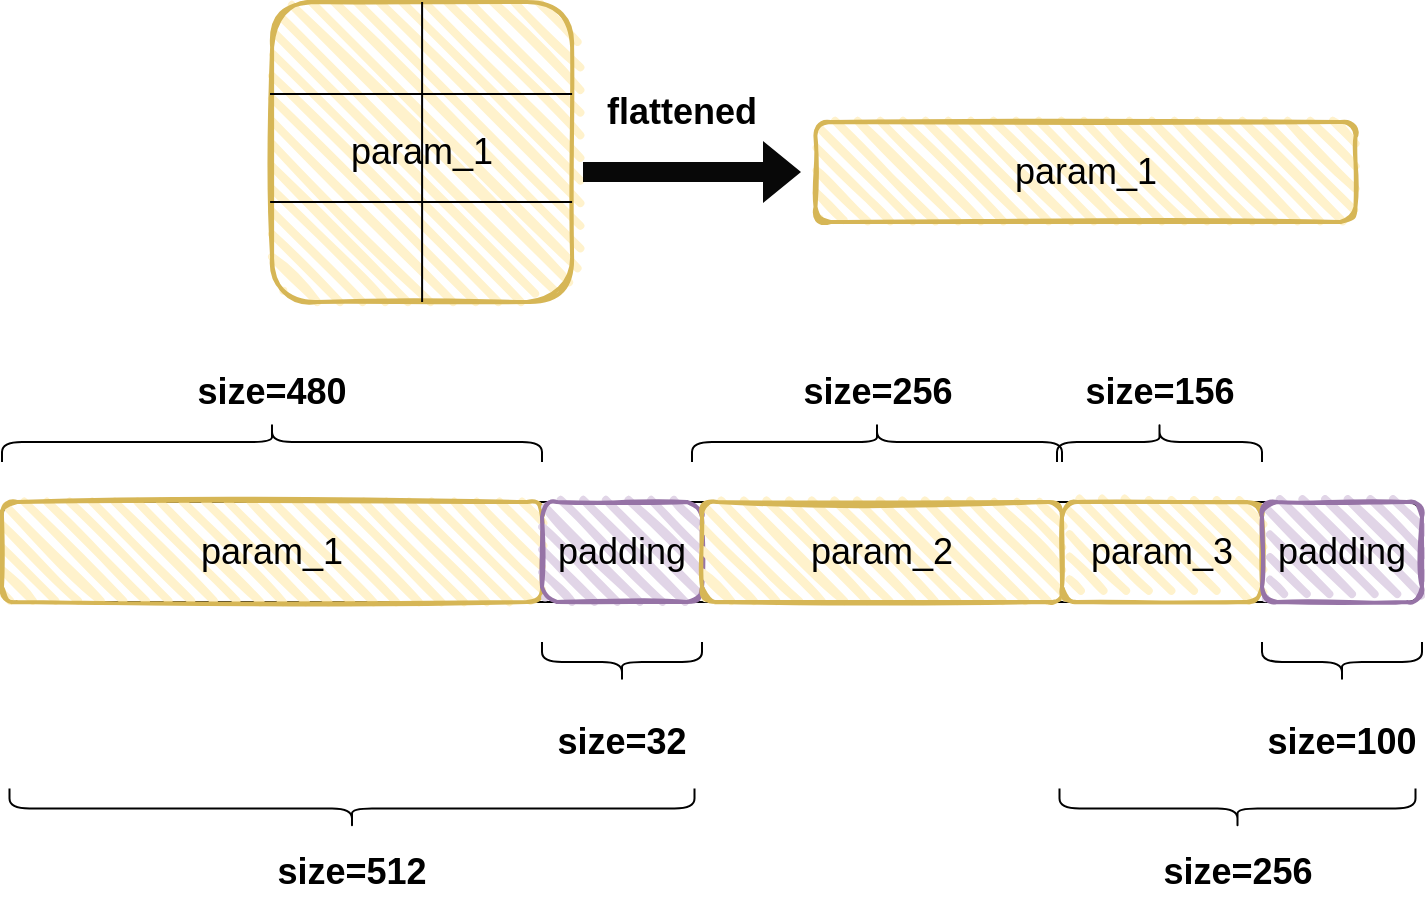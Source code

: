 <mxfile version="28.2.7">
  <diagram name="第 1 页" id="bellSP-NZAF3xLZcuKNK">
    <mxGraphModel dx="1418" dy="794" grid="1" gridSize="10" guides="1" tooltips="1" connect="1" arrows="1" fold="1" page="1" pageScale="1" pageWidth="827" pageHeight="1169" math="0" shadow="0">
      <root>
        <mxCell id="0" />
        <mxCell id="1" parent="0" />
        <mxCell id="ZnsVAsq8M4SEHds0zJie-1" value="" style="rounded=1;whiteSpace=wrap;html=1;" parent="1" vertex="1">
          <mxGeometry x="200" y="300" width="710" height="50" as="geometry" />
        </mxCell>
        <mxCell id="ZnsVAsq8M4SEHds0zJie-2" value="&lt;font style=&quot;font-size: 18px;&quot;&gt;param_1&lt;/font&gt;" style="rounded=1;whiteSpace=wrap;html=1;strokeWidth=2;fillWeight=4;hachureGap=8;hachureAngle=45;fillColor=#fff2cc;sketch=1;strokeColor=#d6b656;" parent="1" vertex="1">
          <mxGeometry x="200" y="300" width="270" height="50" as="geometry" />
        </mxCell>
        <mxCell id="ZnsVAsq8M4SEHds0zJie-3" value="&lt;font style=&quot;font-size: 18px;&quot;&gt;padding&lt;/font&gt;" style="rounded=1;whiteSpace=wrap;html=1;strokeWidth=2;fillWeight=4;hachureGap=8;hachureAngle=45;fillColor=#e1d5e7;sketch=1;strokeColor=#9673a6;" parent="1" vertex="1">
          <mxGeometry x="470" y="300" width="80" height="50" as="geometry" />
        </mxCell>
        <mxCell id="ZnsVAsq8M4SEHds0zJie-4" value="&lt;font style=&quot;font-size: 18px;&quot;&gt;param_2&lt;/font&gt;" style="rounded=1;whiteSpace=wrap;html=1;strokeWidth=2;fillWeight=4;hachureGap=8;hachureAngle=45;fillColor=#fff2cc;sketch=1;strokeColor=#d6b656;" parent="1" vertex="1">
          <mxGeometry x="550" y="300" width="180" height="50" as="geometry" />
        </mxCell>
        <mxCell id="ZnsVAsq8M4SEHds0zJie-6" value="&lt;font style=&quot;font-size: 18px;&quot;&gt;param_3&lt;/font&gt;" style="rounded=1;whiteSpace=wrap;html=1;strokeWidth=2;fillWeight=4;hachureGap=8;hachureAngle=45;fillColor=#fff2cc;sketch=1;strokeColor=#d6b656;" parent="1" vertex="1">
          <mxGeometry x="730" y="300" width="100" height="50" as="geometry" />
        </mxCell>
        <mxCell id="ZnsVAsq8M4SEHds0zJie-7" value="&lt;font style=&quot;font-size: 18px;&quot;&gt;padding&lt;/font&gt;" style="rounded=1;whiteSpace=wrap;html=1;strokeWidth=2;fillWeight=4;hachureGap=8;hachureAngle=45;fillColor=#e1d5e7;sketch=1;strokeColor=#9673a6;" parent="1" vertex="1">
          <mxGeometry x="830" y="300" width="80" height="50" as="geometry" />
        </mxCell>
        <mxCell id="ZnsVAsq8M4SEHds0zJie-8" value="" style="shape=curlyBracket;whiteSpace=wrap;html=1;rounded=1;labelPosition=left;verticalLabelPosition=middle;align=right;verticalAlign=middle;rotation=90;" parent="1" vertex="1">
          <mxGeometry x="325" y="135" width="20" height="270" as="geometry" />
        </mxCell>
        <mxCell id="ZnsVAsq8M4SEHds0zJie-9" value="" style="shape=curlyBracket;whiteSpace=wrap;html=1;rounded=1;labelPosition=left;verticalLabelPosition=middle;align=right;verticalAlign=middle;rotation=-90;" parent="1" vertex="1">
          <mxGeometry x="500" y="340" width="20" height="80" as="geometry" />
        </mxCell>
        <mxCell id="ZnsVAsq8M4SEHds0zJie-10" value="&lt;font style=&quot;font-size: 18px;&quot;&gt;&lt;b&gt;size=480&lt;/b&gt;&lt;/font&gt;" style="text;html=1;whiteSpace=wrap;strokeColor=none;fillColor=none;align=center;verticalAlign=middle;rounded=0;" parent="1" vertex="1">
          <mxGeometry x="305" y="230" width="60" height="30" as="geometry" />
        </mxCell>
        <mxCell id="ZnsVAsq8M4SEHds0zJie-11" value="&lt;font style=&quot;font-size: 18px;&quot;&gt;&lt;b&gt;size=32&lt;/b&gt;&lt;/font&gt;" style="text;html=1;whiteSpace=wrap;strokeColor=none;fillColor=none;align=center;verticalAlign=middle;rounded=0;" parent="1" vertex="1">
          <mxGeometry x="480" y="405" width="60" height="30" as="geometry" />
        </mxCell>
        <mxCell id="ZnsVAsq8M4SEHds0zJie-12" value="" style="shape=curlyBracket;whiteSpace=wrap;html=1;rounded=1;labelPosition=left;verticalLabelPosition=middle;align=right;verticalAlign=middle;rotation=-90;" parent="1" vertex="1">
          <mxGeometry x="365" y="282" width="20" height="342.5" as="geometry" />
        </mxCell>
        <mxCell id="ZnsVAsq8M4SEHds0zJie-13" value="&lt;font style=&quot;font-size: 18px;&quot;&gt;&lt;b&gt;size=512&lt;/b&gt;&lt;/font&gt;" style="text;html=1;whiteSpace=wrap;strokeColor=none;fillColor=none;align=center;verticalAlign=middle;rounded=0;" parent="1" vertex="1">
          <mxGeometry x="345" y="470" width="60" height="30" as="geometry" />
        </mxCell>
        <mxCell id="ZnsVAsq8M4SEHds0zJie-15" value="" style="shape=curlyBracket;whiteSpace=wrap;html=1;rounded=1;labelPosition=left;verticalLabelPosition=middle;align=right;verticalAlign=middle;rotation=90;" parent="1" vertex="1">
          <mxGeometry x="627.5" y="177.5" width="20" height="185" as="geometry" />
        </mxCell>
        <mxCell id="ZnsVAsq8M4SEHds0zJie-16" value="&lt;font style=&quot;font-size: 18px;&quot;&gt;&lt;b&gt;size=256&lt;/b&gt;&lt;/font&gt;" style="text;html=1;whiteSpace=wrap;strokeColor=none;fillColor=none;align=center;verticalAlign=middle;rounded=0;" parent="1" vertex="1">
          <mxGeometry x="607.5" y="230" width="60" height="30" as="geometry" />
        </mxCell>
        <mxCell id="ZnsVAsq8M4SEHds0zJie-17" value="" style="shape=curlyBracket;whiteSpace=wrap;html=1;rounded=1;labelPosition=left;verticalLabelPosition=middle;align=right;verticalAlign=middle;rotation=90;" parent="1" vertex="1">
          <mxGeometry x="768.75" y="218.75" width="20" height="102.5" as="geometry" />
        </mxCell>
        <mxCell id="ZnsVAsq8M4SEHds0zJie-18" value="&lt;font style=&quot;font-size: 18px;&quot;&gt;&lt;b&gt;size=156&lt;/b&gt;&lt;/font&gt;" style="text;html=1;whiteSpace=wrap;strokeColor=none;fillColor=none;align=center;verticalAlign=middle;rounded=0;" parent="1" vertex="1">
          <mxGeometry x="748.75" y="230" width="60" height="30" as="geometry" />
        </mxCell>
        <mxCell id="ZnsVAsq8M4SEHds0zJie-19" value="" style="shape=curlyBracket;whiteSpace=wrap;html=1;rounded=1;labelPosition=left;verticalLabelPosition=middle;align=right;verticalAlign=middle;rotation=-90;" parent="1" vertex="1">
          <mxGeometry x="860" y="340" width="20" height="80" as="geometry" />
        </mxCell>
        <mxCell id="ZnsVAsq8M4SEHds0zJie-20" value="&lt;font style=&quot;font-size: 18px;&quot;&gt;&lt;b&gt;size=100&lt;/b&gt;&lt;/font&gt;" style="text;html=1;whiteSpace=wrap;strokeColor=none;fillColor=none;align=center;verticalAlign=middle;rounded=0;" parent="1" vertex="1">
          <mxGeometry x="840" y="405" width="60" height="30" as="geometry" />
        </mxCell>
        <mxCell id="ZnsVAsq8M4SEHds0zJie-21" value="" style="shape=curlyBracket;whiteSpace=wrap;html=1;rounded=1;labelPosition=left;verticalLabelPosition=middle;align=right;verticalAlign=middle;rotation=-90;" parent="1" vertex="1">
          <mxGeometry x="807.75" y="364.25" width="20" height="178" as="geometry" />
        </mxCell>
        <mxCell id="ZnsVAsq8M4SEHds0zJie-22" value="&lt;font style=&quot;font-size: 18px;&quot;&gt;&lt;b&gt;size=256&lt;/b&gt;&lt;/font&gt;" style="text;html=1;whiteSpace=wrap;strokeColor=none;fillColor=none;align=center;verticalAlign=middle;rounded=0;" parent="1" vertex="1">
          <mxGeometry x="787.75" y="470" width="60" height="30" as="geometry" />
        </mxCell>
        <mxCell id="BxChLfbLalZ3M1uF5gB--2" value="" style="rounded=1;whiteSpace=wrap;html=1;strokeWidth=2;fillWeight=4;hachureGap=8;hachureAngle=45;fillColor=#fff2cc;sketch=1;strokeColor=#d6b656;" vertex="1" parent="1">
          <mxGeometry x="335.05" y="50" width="150" height="150" as="geometry" />
        </mxCell>
        <mxCell id="BxChLfbLalZ3M1uF5gB--3" value="" style="endArrow=none;html=1;rounded=0;entryX=0.5;entryY=0;entryDx=0;entryDy=0;exitX=0.5;exitY=1;exitDx=0;exitDy=0;" edge="1" parent="1" source="BxChLfbLalZ3M1uF5gB--2" target="BxChLfbLalZ3M1uF5gB--2">
          <mxGeometry width="50" height="50" relative="1" as="geometry">
            <mxPoint x="380.05" y="160" as="sourcePoint" />
            <mxPoint x="430.05" y="110" as="targetPoint" />
          </mxGeometry>
        </mxCell>
        <mxCell id="BxChLfbLalZ3M1uF5gB--4" value="" style="endArrow=none;html=1;rounded=0;entryX=1;entryY=0.307;entryDx=0;entryDy=0;exitX=-0.007;exitY=0.307;exitDx=0;exitDy=0;entryPerimeter=0;exitPerimeter=0;" edge="1" parent="1" source="BxChLfbLalZ3M1uF5gB--2" target="BxChLfbLalZ3M1uF5gB--2">
          <mxGeometry width="50" height="50" relative="1" as="geometry">
            <mxPoint x="570.05" y="200" as="sourcePoint" />
            <mxPoint x="570.05" y="50" as="targetPoint" />
          </mxGeometry>
        </mxCell>
        <mxCell id="BxChLfbLalZ3M1uF5gB--5" value="" style="endArrow=none;html=1;rounded=0;entryX=1;entryY=0.307;entryDx=0;entryDy=0;exitX=-0.007;exitY=0.307;exitDx=0;exitDy=0;entryPerimeter=0;exitPerimeter=0;" edge="1" parent="1">
          <mxGeometry width="50" height="50" relative="1" as="geometry">
            <mxPoint x="334.05" y="150" as="sourcePoint" />
            <mxPoint x="485.05" y="150" as="targetPoint" />
          </mxGeometry>
        </mxCell>
        <mxCell id="BxChLfbLalZ3M1uF5gB--7" value="&lt;span style=&quot;font-size: 18px;&quot;&gt;param_1&lt;/span&gt;" style="text;html=1;whiteSpace=wrap;strokeColor=none;fillColor=none;align=center;verticalAlign=middle;rounded=0;" vertex="1" parent="1">
          <mxGeometry x="380.05" y="110" width="60" height="30" as="geometry" />
        </mxCell>
        <mxCell id="BxChLfbLalZ3M1uF5gB--8" value="&lt;font style=&quot;font-size: 18px;&quot;&gt;param_1&lt;/font&gt;" style="rounded=1;whiteSpace=wrap;html=1;strokeWidth=2;fillWeight=4;hachureGap=8;hachureAngle=45;fillColor=#fff2cc;sketch=1;strokeColor=#d6b656;" vertex="1" parent="1">
          <mxGeometry x="606.75" y="110" width="270" height="50" as="geometry" />
        </mxCell>
        <mxCell id="BxChLfbLalZ3M1uF5gB--10" value="" style="shape=flexArrow;endArrow=classic;html=1;rounded=0;strokeColor=none;fillColor=light-dark(#080808, #ededed);" edge="1" parent="1">
          <mxGeometry width="50" height="50" relative="1" as="geometry">
            <mxPoint x="490" y="135" as="sourcePoint" />
            <mxPoint x="600" y="135" as="targetPoint" />
          </mxGeometry>
        </mxCell>
        <mxCell id="BxChLfbLalZ3M1uF5gB--11" value="&lt;b&gt;&lt;font style=&quot;font-size: 18px;&quot;&gt;flattened&lt;/font&gt;&lt;/b&gt;" style="text;html=1;whiteSpace=wrap;strokeColor=none;fillColor=none;align=center;verticalAlign=middle;rounded=0;" vertex="1" parent="1">
          <mxGeometry x="510" y="90" width="60" height="30" as="geometry" />
        </mxCell>
      </root>
    </mxGraphModel>
  </diagram>
</mxfile>
